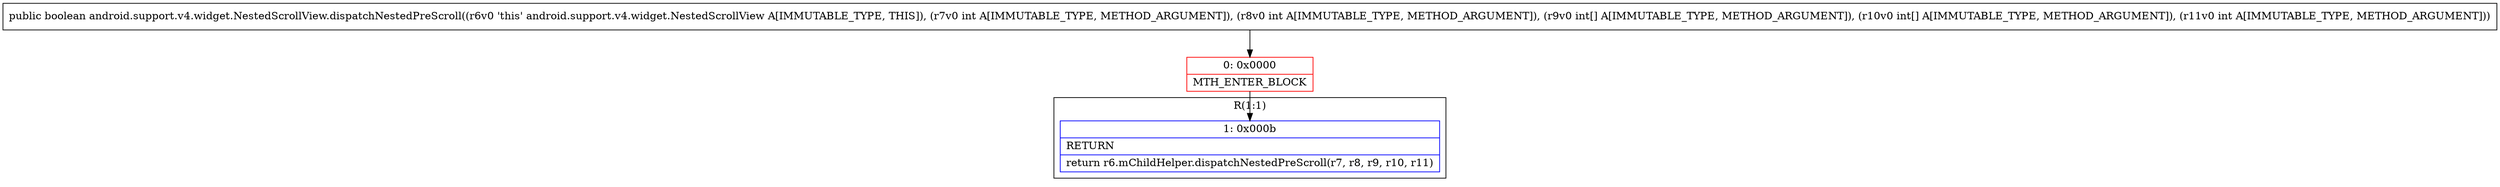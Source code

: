 digraph "CFG forandroid.support.v4.widget.NestedScrollView.dispatchNestedPreScroll(II[I[II)Z" {
subgraph cluster_Region_993736550 {
label = "R(1:1)";
node [shape=record,color=blue];
Node_1 [shape=record,label="{1\:\ 0x000b|RETURN\l|return r6.mChildHelper.dispatchNestedPreScroll(r7, r8, r9, r10, r11)\l}"];
}
Node_0 [shape=record,color=red,label="{0\:\ 0x0000|MTH_ENTER_BLOCK\l}"];
MethodNode[shape=record,label="{public boolean android.support.v4.widget.NestedScrollView.dispatchNestedPreScroll((r6v0 'this' android.support.v4.widget.NestedScrollView A[IMMUTABLE_TYPE, THIS]), (r7v0 int A[IMMUTABLE_TYPE, METHOD_ARGUMENT]), (r8v0 int A[IMMUTABLE_TYPE, METHOD_ARGUMENT]), (r9v0 int[] A[IMMUTABLE_TYPE, METHOD_ARGUMENT]), (r10v0 int[] A[IMMUTABLE_TYPE, METHOD_ARGUMENT]), (r11v0 int A[IMMUTABLE_TYPE, METHOD_ARGUMENT])) }"];
MethodNode -> Node_0;
Node_0 -> Node_1;
}

